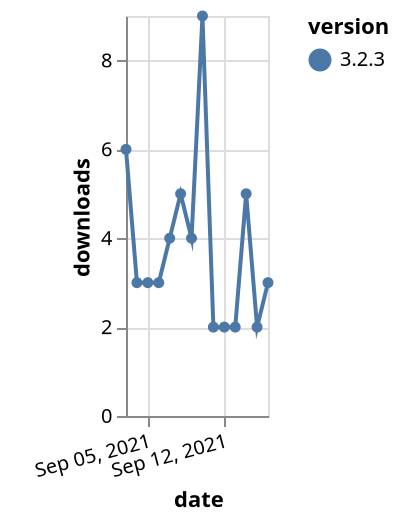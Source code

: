 {"$schema": "https://vega.github.io/schema/vega-lite/v5.json", "description": "A simple bar chart with embedded data.", "data": {"values": [{"date": "2021-09-03", "total": 4507, "delta": 6, "version": "3.2.3"}, {"date": "2021-09-04", "total": 4510, "delta": 3, "version": "3.2.3"}, {"date": "2021-09-05", "total": 4513, "delta": 3, "version": "3.2.3"}, {"date": "2021-09-06", "total": 4516, "delta": 3, "version": "3.2.3"}, {"date": "2021-09-07", "total": 4520, "delta": 4, "version": "3.2.3"}, {"date": "2021-09-08", "total": 4525, "delta": 5, "version": "3.2.3"}, {"date": "2021-09-09", "total": 4529, "delta": 4, "version": "3.2.3"}, {"date": "2021-09-10", "total": 4538, "delta": 9, "version": "3.2.3"}, {"date": "2021-09-11", "total": 4540, "delta": 2, "version": "3.2.3"}, {"date": "2021-09-12", "total": 4542, "delta": 2, "version": "3.2.3"}, {"date": "2021-09-13", "total": 4544, "delta": 2, "version": "3.2.3"}, {"date": "2021-09-14", "total": 4549, "delta": 5, "version": "3.2.3"}, {"date": "2021-09-15", "total": 4551, "delta": 2, "version": "3.2.3"}, {"date": "2021-09-16", "total": 4554, "delta": 3, "version": "3.2.3"}]}, "width": "container", "mark": {"type": "line", "point": {"filled": true}}, "encoding": {"x": {"field": "date", "type": "temporal", "timeUnit": "yearmonthdate", "title": "date", "axis": {"labelAngle": -15}}, "y": {"field": "delta", "type": "quantitative", "title": "downloads"}, "color": {"field": "version", "type": "nominal"}, "tooltip": {"field": "delta"}}}